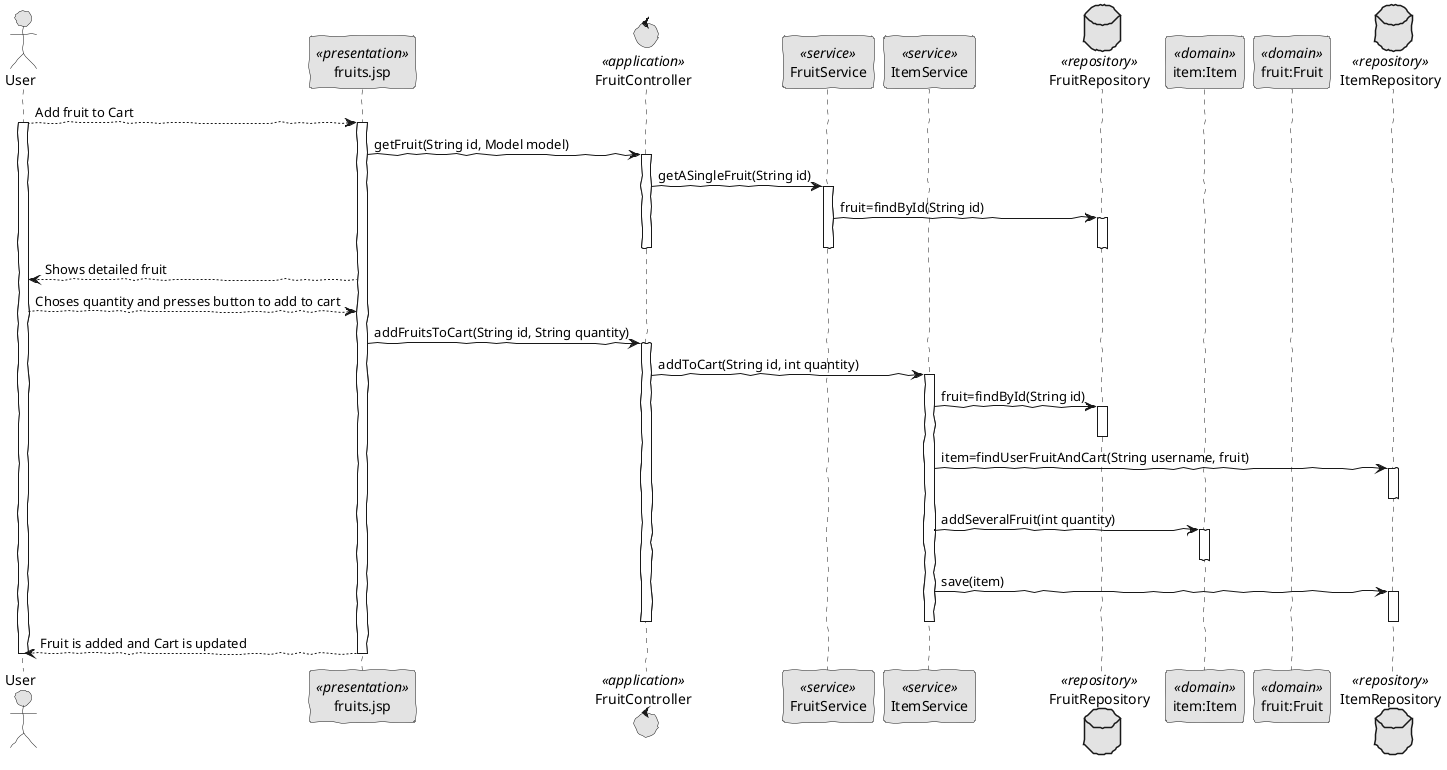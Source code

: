 @startuml
skinparam handwritten true
skinparam monochrome true
skinparam packageStyle rect
skinparam defaultFontName FG Virgil
skinparam shadowing false

actor User as Actor
participant "fruits.jsp" as UI <<presentation>>
control FruitController as Controller <<application>>
participant FruitService as FS<<service>>
participant ItemService as IS<<service>>
database FruitRepository as FR <<repository>>
participant "item:Item" as Domain <<domain>>
participant "fruit:Fruit" as Fruit <<domain>>
database ItemRepository as IR <<repository>>


Actor --> UI: Add fruit to Cart
activate Actor
activate UI
         UI -> Controller: getFruit(String id, Model model)
      activate Controller

       Controller ->FS : getASingleFruit(String id)
       activate FS
       FS -> FR : fruit=findById(String id)
       activate FR
       deactivate FR
       deactivate FS
       deactivate Controller
    UI --> Actor: Shows detailed fruit
    Actor --> UI: Choses quantity and presses button to add to cart

   UI -> Controller: addFruitsToCart(String id, String quantity)
 activate Controller

        Controller -> IS : addToCart(String id, int quantity)
        activate IS

        IS -> FR :fruit=findById(String id)
        activate FR
        deactivate FR
        IS -> IR : item=findUserFruitAndCart(String username, fruit)
        activate IR
        deactivate IR
       IS -> Domain :  addSeveralFruit(int quantity)
       activate Domain
       deactivate Domain
       IS -> IR : save(item)
       activate IR
       deactivate IR
       deactivate IS
       deactivate Controller

 UI --> Actor: Fruit is added and Cart is updated
deactivate UI
deactivate Actor
@enduml